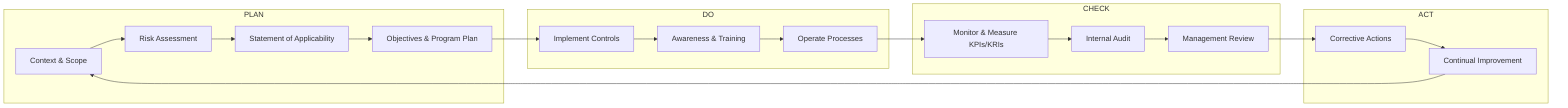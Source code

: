 flowchart LR
    subgraph PLAN
        A[Context & Scope] --> B[Risk Assessment]
        B --> C[Statement of Applicability]
        C --> D[Objectives & Program Plan]
    end
    subgraph DO
        E[Implement Controls] --> F[Awareness & Training]
        F --> G[Operate Processes]
    end
    subgraph CHECK
        H[Monitor & Measure KPIs/KRIs] --> I[Internal Audit]
        I --> J[Management Review]
    end
    subgraph ACT
        K[Corrective Actions] --> L[Continual Improvement]
    end
    D --> E
    G --> H
    J --> K
    L --> A